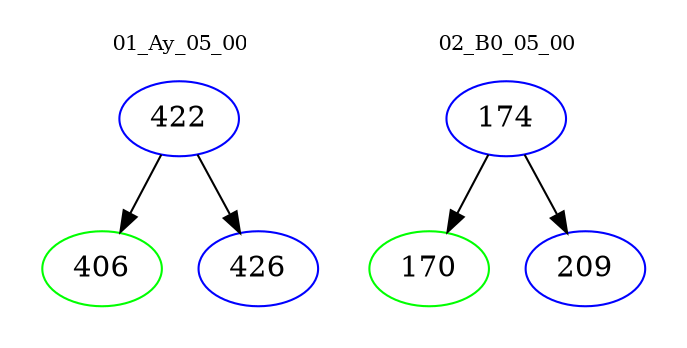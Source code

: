 digraph{
subgraph cluster_0 {
color = white
label = "01_Ay_05_00";
fontsize=10;
T0_422 [label="422", color="blue"]
T0_422 -> T0_406 [color="black"]
T0_406 [label="406", color="green"]
T0_422 -> T0_426 [color="black"]
T0_426 [label="426", color="blue"]
}
subgraph cluster_1 {
color = white
label = "02_B0_05_00";
fontsize=10;
T1_174 [label="174", color="blue"]
T1_174 -> T1_170 [color="black"]
T1_170 [label="170", color="green"]
T1_174 -> T1_209 [color="black"]
T1_209 [label="209", color="blue"]
}
}
